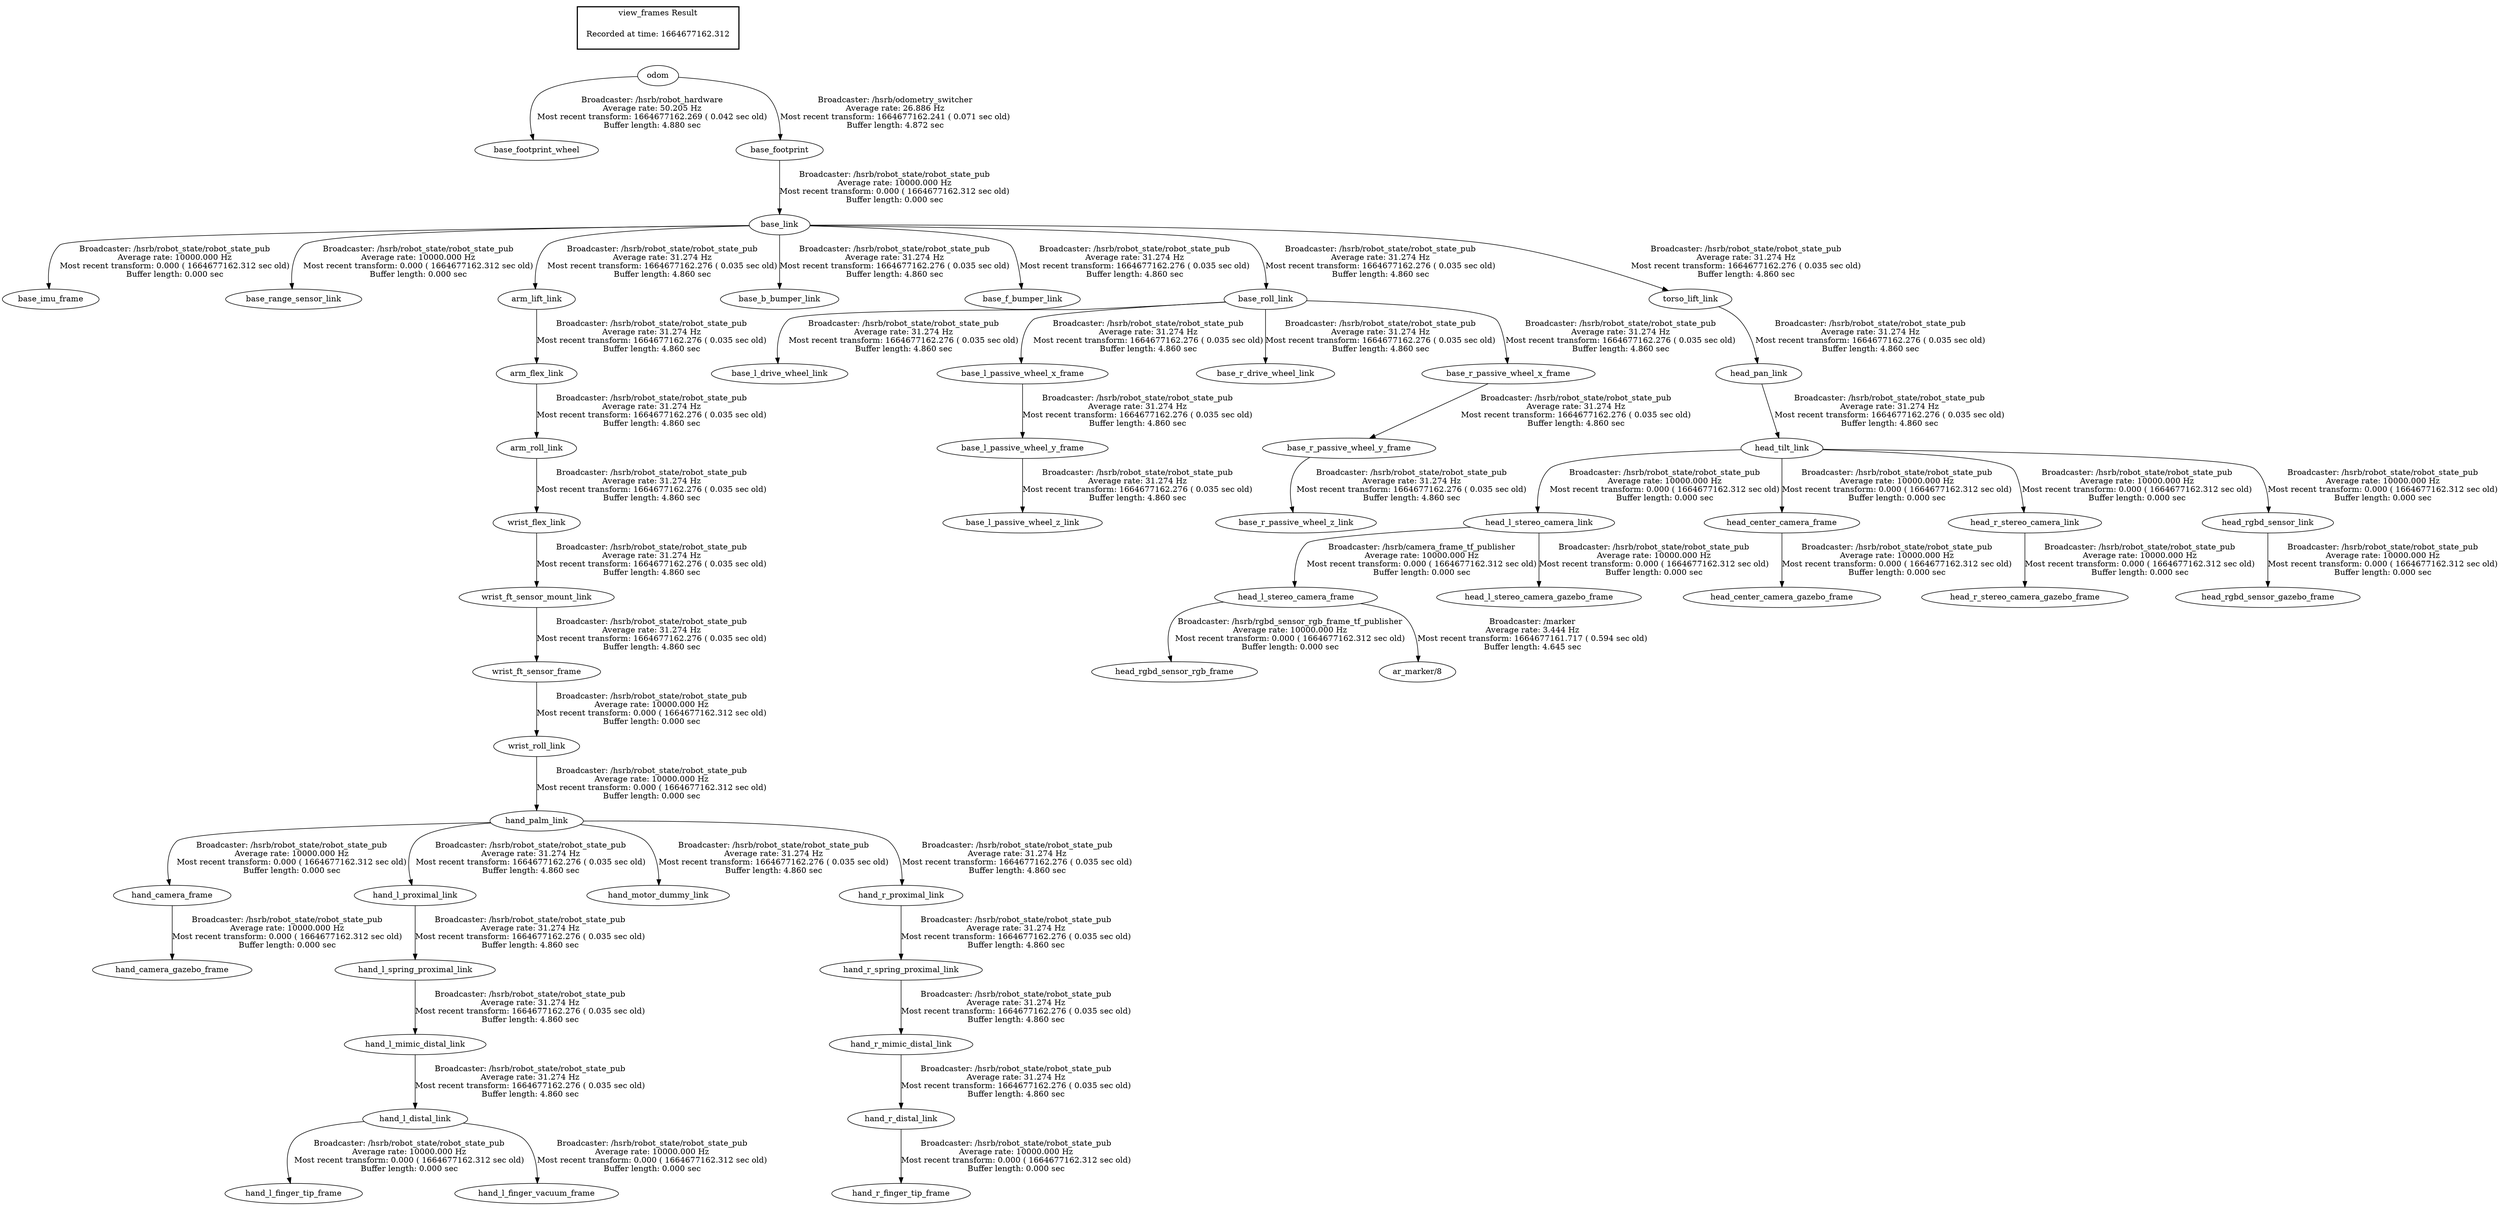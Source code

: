 digraph G {
"head_l_stereo_camera_frame" -> "head_rgbd_sensor_rgb_frame"[label="Broadcaster: /hsrb/rgbd_sensor_rgb_frame_tf_publisher\nAverage rate: 10000.000 Hz\nMost recent transform: 0.000 ( 1664677162.312 sec old)\nBuffer length: 0.000 sec\n"];
"head_l_stereo_camera_link" -> "head_l_stereo_camera_frame"[label="Broadcaster: /hsrb/camera_frame_tf_publisher\nAverage rate: 10000.000 Hz\nMost recent transform: 0.000 ( 1664677162.312 sec old)\nBuffer length: 0.000 sec\n"];
"odom" -> "base_footprint_wheel"[label="Broadcaster: /hsrb/robot_hardware\nAverage rate: 50.205 Hz\nMost recent transform: 1664677162.269 ( 0.042 sec old)\nBuffer length: 4.880 sec\n"];
"base_footprint" -> "base_link"[label="Broadcaster: /hsrb/robot_state/robot_state_pub\nAverage rate: 10000.000 Hz\nMost recent transform: 0.000 ( 1664677162.312 sec old)\nBuffer length: 0.000 sec\n"];
"odom" -> "base_footprint"[label="Broadcaster: /hsrb/odometry_switcher\nAverage rate: 26.886 Hz\nMost recent transform: 1664677162.241 ( 0.071 sec old)\nBuffer length: 4.872 sec\n"];
"base_link" -> "base_imu_frame"[label="Broadcaster: /hsrb/robot_state/robot_state_pub\nAverage rate: 10000.000 Hz\nMost recent transform: 0.000 ( 1664677162.312 sec old)\nBuffer length: 0.000 sec\n"];
"base_link" -> "base_range_sensor_link"[label="Broadcaster: /hsrb/robot_state/robot_state_pub\nAverage rate: 10000.000 Hz\nMost recent transform: 0.000 ( 1664677162.312 sec old)\nBuffer length: 0.000 sec\n"];
"hand_palm_link" -> "hand_camera_frame"[label="Broadcaster: /hsrb/robot_state/robot_state_pub\nAverage rate: 10000.000 Hz\nMost recent transform: 0.000 ( 1664677162.312 sec old)\nBuffer length: 0.000 sec\n"];
"wrist_roll_link" -> "hand_palm_link"[label="Broadcaster: /hsrb/robot_state/robot_state_pub\nAverage rate: 10000.000 Hz\nMost recent transform: 0.000 ( 1664677162.312 sec old)\nBuffer length: 0.000 sec\n"];
"hand_camera_frame" -> "hand_camera_gazebo_frame"[label="Broadcaster: /hsrb/robot_state/robot_state_pub\nAverage rate: 10000.000 Hz\nMost recent transform: 0.000 ( 1664677162.312 sec old)\nBuffer length: 0.000 sec\n"];
"hand_l_distal_link" -> "hand_l_finger_tip_frame"[label="Broadcaster: /hsrb/robot_state/robot_state_pub\nAverage rate: 10000.000 Hz\nMost recent transform: 0.000 ( 1664677162.312 sec old)\nBuffer length: 0.000 sec\n"];
"hand_l_mimic_distal_link" -> "hand_l_distal_link"[label="Broadcaster: /hsrb/robot_state/robot_state_pub\nAverage rate: 31.274 Hz\nMost recent transform: 1664677162.276 ( 0.035 sec old)\nBuffer length: 4.860 sec\n"];
"hand_l_distal_link" -> "hand_l_finger_vacuum_frame"[label="Broadcaster: /hsrb/robot_state/robot_state_pub\nAverage rate: 10000.000 Hz\nMost recent transform: 0.000 ( 1664677162.312 sec old)\nBuffer length: 0.000 sec\n"];
"wrist_ft_sensor_frame" -> "wrist_roll_link"[label="Broadcaster: /hsrb/robot_state/robot_state_pub\nAverage rate: 10000.000 Hz\nMost recent transform: 0.000 ( 1664677162.312 sec old)\nBuffer length: 0.000 sec\n"];
"hand_r_distal_link" -> "hand_r_finger_tip_frame"[label="Broadcaster: /hsrb/robot_state/robot_state_pub\nAverage rate: 10000.000 Hz\nMost recent transform: 0.000 ( 1664677162.312 sec old)\nBuffer length: 0.000 sec\n"];
"hand_r_mimic_distal_link" -> "hand_r_distal_link"[label="Broadcaster: /hsrb/robot_state/robot_state_pub\nAverage rate: 31.274 Hz\nMost recent transform: 1664677162.276 ( 0.035 sec old)\nBuffer length: 4.860 sec\n"];
"head_tilt_link" -> "head_center_camera_frame"[label="Broadcaster: /hsrb/robot_state/robot_state_pub\nAverage rate: 10000.000 Hz\nMost recent transform: 0.000 ( 1664677162.312 sec old)\nBuffer length: 0.000 sec\n"];
"head_pan_link" -> "head_tilt_link"[label="Broadcaster: /hsrb/robot_state/robot_state_pub\nAverage rate: 31.274 Hz\nMost recent transform: 1664677162.276 ( 0.035 sec old)\nBuffer length: 4.860 sec\n"];
"head_center_camera_frame" -> "head_center_camera_gazebo_frame"[label="Broadcaster: /hsrb/robot_state/robot_state_pub\nAverage rate: 10000.000 Hz\nMost recent transform: 0.000 ( 1664677162.312 sec old)\nBuffer length: 0.000 sec\n"];
"head_l_stereo_camera_link" -> "head_l_stereo_camera_gazebo_frame"[label="Broadcaster: /hsrb/robot_state/robot_state_pub\nAverage rate: 10000.000 Hz\nMost recent transform: 0.000 ( 1664677162.312 sec old)\nBuffer length: 0.000 sec\n"];
"head_tilt_link" -> "head_l_stereo_camera_link"[label="Broadcaster: /hsrb/robot_state/robot_state_pub\nAverage rate: 10000.000 Hz\nMost recent transform: 0.000 ( 1664677162.312 sec old)\nBuffer length: 0.000 sec\n"];
"head_r_stereo_camera_link" -> "head_r_stereo_camera_gazebo_frame"[label="Broadcaster: /hsrb/robot_state/robot_state_pub\nAverage rate: 10000.000 Hz\nMost recent transform: 0.000 ( 1664677162.312 sec old)\nBuffer length: 0.000 sec\n"];
"head_tilt_link" -> "head_r_stereo_camera_link"[label="Broadcaster: /hsrb/robot_state/robot_state_pub\nAverage rate: 10000.000 Hz\nMost recent transform: 0.000 ( 1664677162.312 sec old)\nBuffer length: 0.000 sec\n"];
"head_rgbd_sensor_link" -> "head_rgbd_sensor_gazebo_frame"[label="Broadcaster: /hsrb/robot_state/robot_state_pub\nAverage rate: 10000.000 Hz\nMost recent transform: 0.000 ( 1664677162.312 sec old)\nBuffer length: 0.000 sec\n"];
"head_tilt_link" -> "head_rgbd_sensor_link"[label="Broadcaster: /hsrb/robot_state/robot_state_pub\nAverage rate: 10000.000 Hz\nMost recent transform: 0.000 ( 1664677162.312 sec old)\nBuffer length: 0.000 sec\n"];
"wrist_ft_sensor_mount_link" -> "wrist_ft_sensor_frame"[label="Broadcaster: /hsrb/robot_state/robot_state_pub\nAverage rate: 31.274 Hz\nMost recent transform: 1664677162.276 ( 0.035 sec old)\nBuffer length: 4.860 sec\n"];
"arm_lift_link" -> "arm_flex_link"[label="Broadcaster: /hsrb/robot_state/robot_state_pub\nAverage rate: 31.274 Hz\nMost recent transform: 1664677162.276 ( 0.035 sec old)\nBuffer length: 4.860 sec\n"];
"base_link" -> "arm_lift_link"[label="Broadcaster: /hsrb/robot_state/robot_state_pub\nAverage rate: 31.274 Hz\nMost recent transform: 1664677162.276 ( 0.035 sec old)\nBuffer length: 4.860 sec\n"];
"arm_flex_link" -> "arm_roll_link"[label="Broadcaster: /hsrb/robot_state/robot_state_pub\nAverage rate: 31.274 Hz\nMost recent transform: 1664677162.276 ( 0.035 sec old)\nBuffer length: 4.860 sec\n"];
"base_link" -> "base_b_bumper_link"[label="Broadcaster: /hsrb/robot_state/robot_state_pub\nAverage rate: 31.274 Hz\nMost recent transform: 1664677162.276 ( 0.035 sec old)\nBuffer length: 4.860 sec\n"];
"base_link" -> "base_f_bumper_link"[label="Broadcaster: /hsrb/robot_state/robot_state_pub\nAverage rate: 31.274 Hz\nMost recent transform: 1664677162.276 ( 0.035 sec old)\nBuffer length: 4.860 sec\n"];
"base_roll_link" -> "base_l_drive_wheel_link"[label="Broadcaster: /hsrb/robot_state/robot_state_pub\nAverage rate: 31.274 Hz\nMost recent transform: 1664677162.276 ( 0.035 sec old)\nBuffer length: 4.860 sec\n"];
"base_link" -> "base_roll_link"[label="Broadcaster: /hsrb/robot_state/robot_state_pub\nAverage rate: 31.274 Hz\nMost recent transform: 1664677162.276 ( 0.035 sec old)\nBuffer length: 4.860 sec\n"];
"base_roll_link" -> "base_l_passive_wheel_x_frame"[label="Broadcaster: /hsrb/robot_state/robot_state_pub\nAverage rate: 31.274 Hz\nMost recent transform: 1664677162.276 ( 0.035 sec old)\nBuffer length: 4.860 sec\n"];
"base_l_passive_wheel_x_frame" -> "base_l_passive_wheel_y_frame"[label="Broadcaster: /hsrb/robot_state/robot_state_pub\nAverage rate: 31.274 Hz\nMost recent transform: 1664677162.276 ( 0.035 sec old)\nBuffer length: 4.860 sec\n"];
"base_l_passive_wheel_y_frame" -> "base_l_passive_wheel_z_link"[label="Broadcaster: /hsrb/robot_state/robot_state_pub\nAverage rate: 31.274 Hz\nMost recent transform: 1664677162.276 ( 0.035 sec old)\nBuffer length: 4.860 sec\n"];
"base_roll_link" -> "base_r_drive_wheel_link"[label="Broadcaster: /hsrb/robot_state/robot_state_pub\nAverage rate: 31.274 Hz\nMost recent transform: 1664677162.276 ( 0.035 sec old)\nBuffer length: 4.860 sec\n"];
"base_roll_link" -> "base_r_passive_wheel_x_frame"[label="Broadcaster: /hsrb/robot_state/robot_state_pub\nAverage rate: 31.274 Hz\nMost recent transform: 1664677162.276 ( 0.035 sec old)\nBuffer length: 4.860 sec\n"];
"base_r_passive_wheel_x_frame" -> "base_r_passive_wheel_y_frame"[label="Broadcaster: /hsrb/robot_state/robot_state_pub\nAverage rate: 31.274 Hz\nMost recent transform: 1664677162.276 ( 0.035 sec old)\nBuffer length: 4.860 sec\n"];
"base_r_passive_wheel_y_frame" -> "base_r_passive_wheel_z_link"[label="Broadcaster: /hsrb/robot_state/robot_state_pub\nAverage rate: 31.274 Hz\nMost recent transform: 1664677162.276 ( 0.035 sec old)\nBuffer length: 4.860 sec\n"];
"hand_l_spring_proximal_link" -> "hand_l_mimic_distal_link"[label="Broadcaster: /hsrb/robot_state/robot_state_pub\nAverage rate: 31.274 Hz\nMost recent transform: 1664677162.276 ( 0.035 sec old)\nBuffer length: 4.860 sec\n"];
"hand_l_proximal_link" -> "hand_l_spring_proximal_link"[label="Broadcaster: /hsrb/robot_state/robot_state_pub\nAverage rate: 31.274 Hz\nMost recent transform: 1664677162.276 ( 0.035 sec old)\nBuffer length: 4.860 sec\n"];
"hand_palm_link" -> "hand_l_proximal_link"[label="Broadcaster: /hsrb/robot_state/robot_state_pub\nAverage rate: 31.274 Hz\nMost recent transform: 1664677162.276 ( 0.035 sec old)\nBuffer length: 4.860 sec\n"];
"hand_palm_link" -> "hand_motor_dummy_link"[label="Broadcaster: /hsrb/robot_state/robot_state_pub\nAverage rate: 31.274 Hz\nMost recent transform: 1664677162.276 ( 0.035 sec old)\nBuffer length: 4.860 sec\n"];
"hand_r_spring_proximal_link" -> "hand_r_mimic_distal_link"[label="Broadcaster: /hsrb/robot_state/robot_state_pub\nAverage rate: 31.274 Hz\nMost recent transform: 1664677162.276 ( 0.035 sec old)\nBuffer length: 4.860 sec\n"];
"hand_r_proximal_link" -> "hand_r_spring_proximal_link"[label="Broadcaster: /hsrb/robot_state/robot_state_pub\nAverage rate: 31.274 Hz\nMost recent transform: 1664677162.276 ( 0.035 sec old)\nBuffer length: 4.860 sec\n"];
"hand_palm_link" -> "hand_r_proximal_link"[label="Broadcaster: /hsrb/robot_state/robot_state_pub\nAverage rate: 31.274 Hz\nMost recent transform: 1664677162.276 ( 0.035 sec old)\nBuffer length: 4.860 sec\n"];
"torso_lift_link" -> "head_pan_link"[label="Broadcaster: /hsrb/robot_state/robot_state_pub\nAverage rate: 31.274 Hz\nMost recent transform: 1664677162.276 ( 0.035 sec old)\nBuffer length: 4.860 sec\n"];
"base_link" -> "torso_lift_link"[label="Broadcaster: /hsrb/robot_state/robot_state_pub\nAverage rate: 31.274 Hz\nMost recent transform: 1664677162.276 ( 0.035 sec old)\nBuffer length: 4.860 sec\n"];
"arm_roll_link" -> "wrist_flex_link"[label="Broadcaster: /hsrb/robot_state/robot_state_pub\nAverage rate: 31.274 Hz\nMost recent transform: 1664677162.276 ( 0.035 sec old)\nBuffer length: 4.860 sec\n"];
"wrist_flex_link" -> "wrist_ft_sensor_mount_link"[label="Broadcaster: /hsrb/robot_state/robot_state_pub\nAverage rate: 31.274 Hz\nMost recent transform: 1664677162.276 ( 0.035 sec old)\nBuffer length: 4.860 sec\n"];
"head_l_stereo_camera_frame" -> "ar_marker/8"[label="Broadcaster: /marker\nAverage rate: 3.444 Hz\nMost recent transform: 1664677161.717 ( 0.594 sec old)\nBuffer length: 4.645 sec\n"];
edge [style=invis];
 subgraph cluster_legend { style=bold; color=black; label ="view_frames Result";
"Recorded at time: 1664677162.312"[ shape=plaintext ] ;
 }->"odom";
}